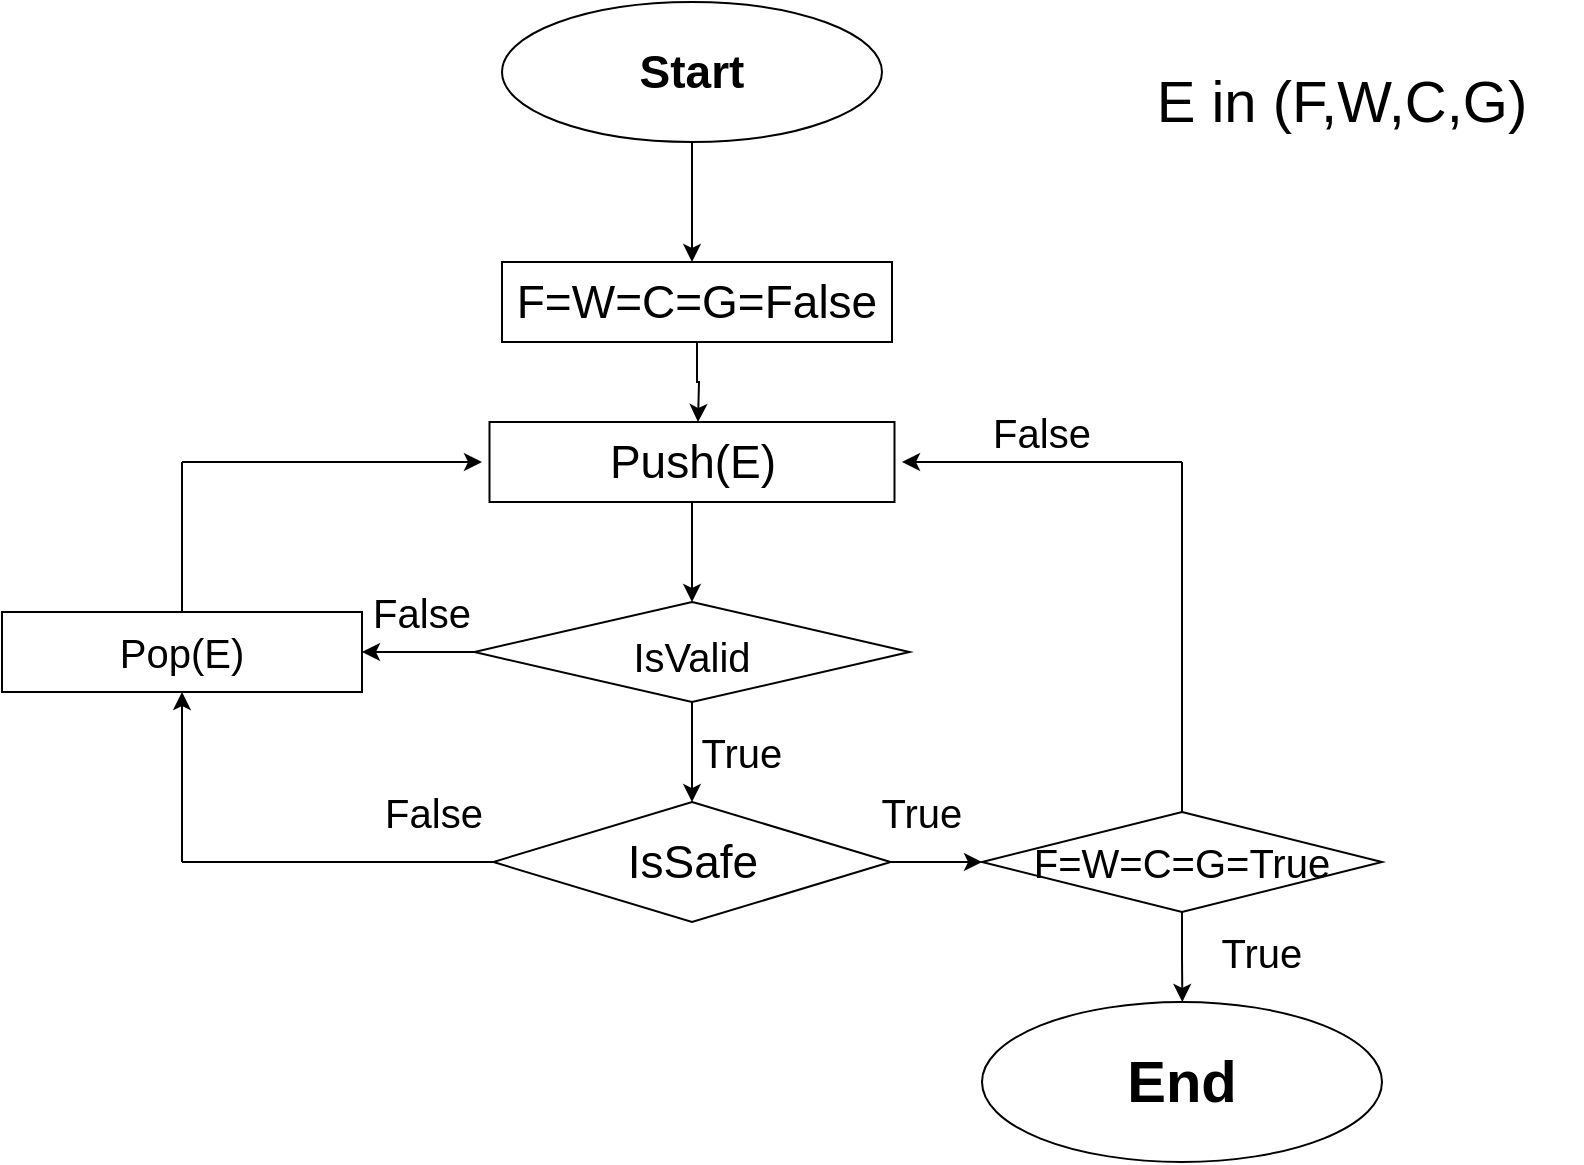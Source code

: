 <mxfile version="15.6.2" type="github"><diagram id="SuCBj2QPDQb_wyZjVGge" name="Page-1"><mxGraphModel dx="1221" dy="681" grid="1" gridSize="10" guides="1" tooltips="1" connect="1" arrows="1" fold="1" page="1" pageScale="1" pageWidth="850" pageHeight="1100" math="0" shadow="0"><root><mxCell id="0"/><mxCell id="1" parent="0"/><mxCell id="zCdfv6MLLbImfpNyONvk-4" value="" style="edgeStyle=orthogonalEdgeStyle;rounded=0;orthogonalLoop=1;jettySize=auto;html=1;fontSize=23;" edge="1" parent="1" source="zCdfv6MLLbImfpNyONvk-1"><mxGeometry relative="1" as="geometry"><mxPoint x="375" y="180" as="targetPoint"/></mxGeometry></mxCell><mxCell id="zCdfv6MLLbImfpNyONvk-1" value="&lt;b&gt;&lt;font style=&quot;font-size: 23px&quot;&gt;Start&lt;/font&gt;&lt;/b&gt;" style="ellipse;whiteSpace=wrap;html=1;" vertex="1" parent="1"><mxGeometry x="280" y="50" width="190" height="70" as="geometry"/></mxCell><mxCell id="zCdfv6MLLbImfpNyONvk-7" value="" style="edgeStyle=orthogonalEdgeStyle;rounded=0;orthogonalLoop=1;jettySize=auto;html=1;fontSize=23;" edge="1" parent="1" source="zCdfv6MLLbImfpNyONvk-5"><mxGeometry relative="1" as="geometry"><mxPoint x="378" y="260" as="targetPoint"/></mxGeometry></mxCell><mxCell id="zCdfv6MLLbImfpNyONvk-5" value="F=W=C=G=False" style="rounded=0;whiteSpace=wrap;html=1;fontSize=23;" vertex="1" parent="1"><mxGeometry x="280" y="180" width="195" height="40" as="geometry"/></mxCell><mxCell id="zCdfv6MLLbImfpNyONvk-13" style="edgeStyle=orthogonalEdgeStyle;rounded=0;orthogonalLoop=1;jettySize=auto;html=1;exitX=0.5;exitY=1;exitDx=0;exitDy=0;fontSize=23;" edge="1" parent="1" source="zCdfv6MLLbImfpNyONvk-45" target="zCdfv6MLLbImfpNyONvk-14"><mxGeometry relative="1" as="geometry"><mxPoint x="375.471" y="450" as="targetPoint"/><mxPoint x="375" y="420" as="sourcePoint"/></mxGeometry></mxCell><mxCell id="zCdfv6MLLbImfpNyONvk-46" value="" style="edgeStyle=orthogonalEdgeStyle;rounded=0;orthogonalLoop=1;jettySize=auto;html=1;fontSize=29;" edge="1" parent="1" source="zCdfv6MLLbImfpNyONvk-6" target="zCdfv6MLLbImfpNyONvk-45"><mxGeometry relative="1" as="geometry"/></mxCell><mxCell id="zCdfv6MLLbImfpNyONvk-6" value="Push(E)" style="rounded=0;whiteSpace=wrap;html=1;fontSize=23;" vertex="1" parent="1"><mxGeometry x="273.75" y="260" width="202.5" height="40" as="geometry"/></mxCell><mxCell id="zCdfv6MLLbImfpNyONvk-17" style="edgeStyle=orthogonalEdgeStyle;rounded=0;orthogonalLoop=1;jettySize=auto;html=1;exitX=1;exitY=0.5;exitDx=0;exitDy=0;fontSize=23;" edge="1" parent="1" source="zCdfv6MLLbImfpNyONvk-14" target="zCdfv6MLLbImfpNyONvk-18"><mxGeometry relative="1" as="geometry"><mxPoint x="560" y="480.176" as="targetPoint"/></mxGeometry></mxCell><mxCell id="zCdfv6MLLbImfpNyONvk-14" value="IsSafe" style="rhombus;whiteSpace=wrap;html=1;fontSize=23;" vertex="1" parent="1"><mxGeometry x="275.68" y="450" width="198.63" height="60" as="geometry"/></mxCell><mxCell id="zCdfv6MLLbImfpNyONvk-21" style="edgeStyle=orthogonalEdgeStyle;rounded=0;orthogonalLoop=1;jettySize=auto;html=1;exitX=0.5;exitY=1;exitDx=0;exitDy=0;fontSize=20;" edge="1" parent="1" source="zCdfv6MLLbImfpNyONvk-18"><mxGeometry relative="1" as="geometry"><mxPoint x="620.176" y="550" as="targetPoint"/></mxGeometry></mxCell><mxCell id="zCdfv6MLLbImfpNyONvk-18" value="&lt;font style=&quot;font-size: 20px&quot;&gt;F=W=C=G=True&lt;/font&gt;" style="rhombus;whiteSpace=wrap;html=1;fontSize=23;" vertex="1" parent="1"><mxGeometry x="520" y="455" width="200" height="50" as="geometry"/></mxCell><mxCell id="zCdfv6MLLbImfpNyONvk-19" value="True" style="text;html=1;strokeColor=none;fillColor=none;align=center;verticalAlign=middle;whiteSpace=wrap;rounded=0;fontSize=20;" vertex="1" parent="1"><mxGeometry x="370" y="410" width="60" height="30" as="geometry"/></mxCell><mxCell id="zCdfv6MLLbImfpNyONvk-22" value="True" style="text;html=1;strokeColor=none;fillColor=none;align=center;verticalAlign=middle;whiteSpace=wrap;rounded=0;fontSize=20;" vertex="1" parent="1"><mxGeometry x="630" y="510" width="60" height="30" as="geometry"/></mxCell><mxCell id="zCdfv6MLLbImfpNyONvk-23" value="&lt;b&gt;&lt;font style=&quot;font-size: 29px&quot;&gt;End&lt;/font&gt;&lt;/b&gt;" style="ellipse;whiteSpace=wrap;html=1;fontSize=20;" vertex="1" parent="1"><mxGeometry x="520" y="550" width="200" height="80" as="geometry"/></mxCell><mxCell id="zCdfv6MLLbImfpNyONvk-34" value="" style="endArrow=none;html=1;rounded=0;fontSize=29;" edge="1" parent="1"><mxGeometry width="50" height="50" relative="1" as="geometry"><mxPoint x="620" y="335" as="sourcePoint"/><mxPoint x="620" y="280" as="targetPoint"/></mxGeometry></mxCell><mxCell id="zCdfv6MLLbImfpNyONvk-38" value="" style="endArrow=classic;html=1;rounded=0;fontSize=29;" edge="1" parent="1"><mxGeometry width="50" height="50" relative="1" as="geometry"><mxPoint x="620" y="280" as="sourcePoint"/><mxPoint x="480" y="280" as="targetPoint"/></mxGeometry></mxCell><mxCell id="zCdfv6MLLbImfpNyONvk-39" value="False" style="text;html=1;strokeColor=none;fillColor=none;align=center;verticalAlign=middle;whiteSpace=wrap;rounded=0;fontSize=20;" vertex="1" parent="1"><mxGeometry x="520" y="250" width="60" height="30" as="geometry"/></mxCell><mxCell id="zCdfv6MLLbImfpNyONvk-42" value="False" style="text;html=1;strokeColor=none;fillColor=none;align=center;verticalAlign=middle;whiteSpace=wrap;rounded=0;fontSize=20;" vertex="1" parent="1"><mxGeometry x="215.68" y="440" width="60" height="30" as="geometry"/></mxCell><mxCell id="zCdfv6MLLbImfpNyONvk-44" value="E in (F,W,C,G)" style="text;html=1;strokeColor=none;fillColor=none;align=center;verticalAlign=middle;whiteSpace=wrap;rounded=0;fontSize=29;" vertex="1" parent="1"><mxGeometry x="580" y="60" width="240" height="80" as="geometry"/></mxCell><mxCell id="zCdfv6MLLbImfpNyONvk-49" value="" style="edgeStyle=orthogonalEdgeStyle;rounded=0;orthogonalLoop=1;jettySize=auto;html=1;fontSize=20;" edge="1" parent="1" source="zCdfv6MLLbImfpNyONvk-45" target="zCdfv6MLLbImfpNyONvk-48"><mxGeometry relative="1" as="geometry"/></mxCell><mxCell id="zCdfv6MLLbImfpNyONvk-45" value="&lt;font style=&quot;font-size: 20px&quot;&gt;IsValid&lt;/font&gt;" style="rhombus;whiteSpace=wrap;html=1;fontSize=29;" vertex="1" parent="1"><mxGeometry x="266.25" y="350" width="217.5" height="50" as="geometry"/></mxCell><mxCell id="zCdfv6MLLbImfpNyONvk-47" value="True" style="text;html=1;strokeColor=none;fillColor=none;align=center;verticalAlign=middle;whiteSpace=wrap;rounded=0;fontSize=20;" vertex="1" parent="1"><mxGeometry x="460" y="440" width="60" height="30" as="geometry"/></mxCell><mxCell id="zCdfv6MLLbImfpNyONvk-48" value="Pop(E)" style="rounded=0;whiteSpace=wrap;html=1;fontSize=20;" vertex="1" parent="1"><mxGeometry x="30" y="355" width="180" height="40" as="geometry"/></mxCell><mxCell id="zCdfv6MLLbImfpNyONvk-50" value="False" style="text;html=1;strokeColor=none;fillColor=none;align=center;verticalAlign=middle;whiteSpace=wrap;rounded=0;fontSize=20;" vertex="1" parent="1"><mxGeometry x="210" y="340" width="60" height="30" as="geometry"/></mxCell><mxCell id="zCdfv6MLLbImfpNyONvk-53" value="" style="endArrow=none;html=1;rounded=0;fontSize=20;exitX=0;exitY=0.5;exitDx=0;exitDy=0;" edge="1" parent="1" source="zCdfv6MLLbImfpNyONvk-14"><mxGeometry width="50" height="50" relative="1" as="geometry"><mxPoint x="430" y="320" as="sourcePoint"/><mxPoint x="120" y="480" as="targetPoint"/></mxGeometry></mxCell><mxCell id="zCdfv6MLLbImfpNyONvk-54" value="" style="endArrow=classic;html=1;rounded=0;fontSize=20;entryX=0.5;entryY=1;entryDx=0;entryDy=0;" edge="1" parent="1" target="zCdfv6MLLbImfpNyONvk-48"><mxGeometry width="50" height="50" relative="1" as="geometry"><mxPoint x="120" y="480" as="sourcePoint"/><mxPoint x="480" y="270" as="targetPoint"/></mxGeometry></mxCell><mxCell id="zCdfv6MLLbImfpNyONvk-56" value="" style="endArrow=none;html=1;rounded=0;fontSize=20;exitX=0.5;exitY=0;exitDx=0;exitDy=0;" edge="1" parent="1" source="zCdfv6MLLbImfpNyONvk-18"><mxGeometry width="50" height="50" relative="1" as="geometry"><mxPoint x="430" y="320" as="sourcePoint"/><mxPoint x="620" y="330" as="targetPoint"/></mxGeometry></mxCell><mxCell id="zCdfv6MLLbImfpNyONvk-57" value="" style="endArrow=none;html=1;rounded=0;fontSize=20;exitX=0.5;exitY=0;exitDx=0;exitDy=0;" edge="1" parent="1" source="zCdfv6MLLbImfpNyONvk-48"><mxGeometry width="50" height="50" relative="1" as="geometry"><mxPoint x="430" y="320" as="sourcePoint"/><mxPoint x="120" y="280" as="targetPoint"/></mxGeometry></mxCell><mxCell id="zCdfv6MLLbImfpNyONvk-58" value="" style="endArrow=classic;html=1;rounded=0;fontSize=20;" edge="1" parent="1"><mxGeometry width="50" height="50" relative="1" as="geometry"><mxPoint x="120" y="280" as="sourcePoint"/><mxPoint x="270" y="280" as="targetPoint"/></mxGeometry></mxCell></root></mxGraphModel></diagram></mxfile>